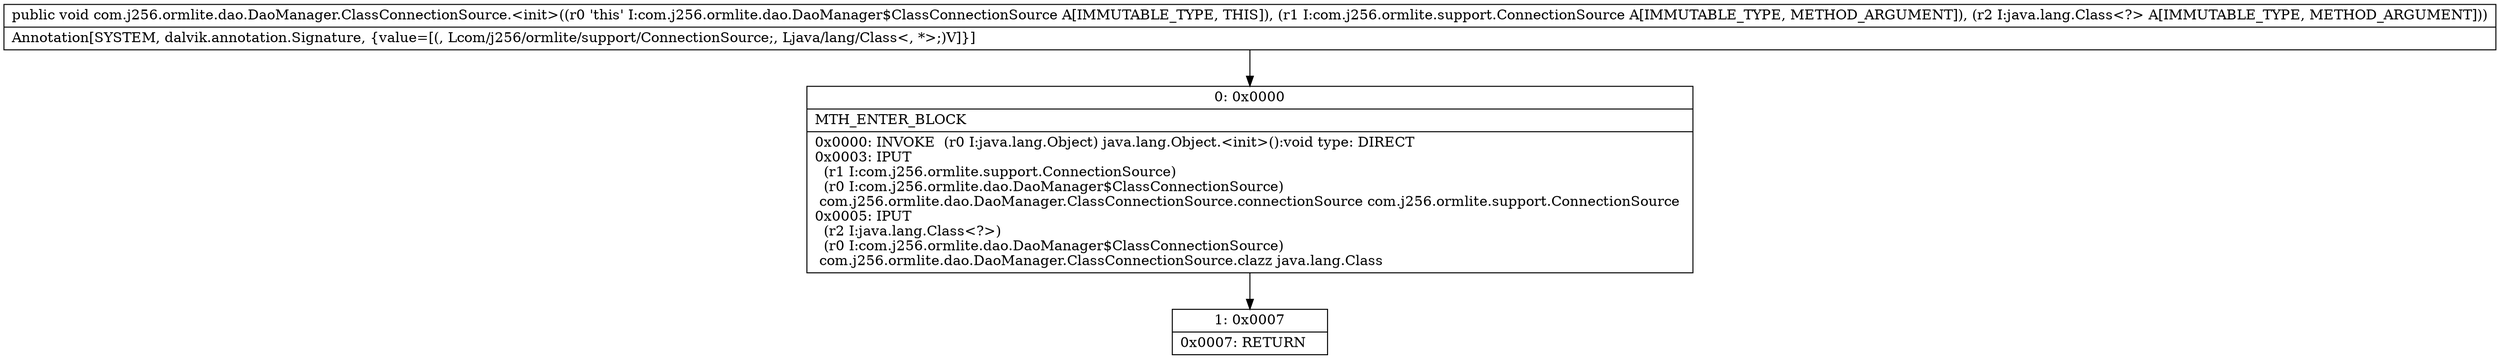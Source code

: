 digraph "CFG forcom.j256.ormlite.dao.DaoManager.ClassConnectionSource.\<init\>(Lcom\/j256\/ormlite\/support\/ConnectionSource;Ljava\/lang\/Class;)V" {
Node_0 [shape=record,label="{0\:\ 0x0000|MTH_ENTER_BLOCK\l|0x0000: INVOKE  (r0 I:java.lang.Object) java.lang.Object.\<init\>():void type: DIRECT \l0x0003: IPUT  \l  (r1 I:com.j256.ormlite.support.ConnectionSource)\l  (r0 I:com.j256.ormlite.dao.DaoManager$ClassConnectionSource)\l com.j256.ormlite.dao.DaoManager.ClassConnectionSource.connectionSource com.j256.ormlite.support.ConnectionSource \l0x0005: IPUT  \l  (r2 I:java.lang.Class\<?\>)\l  (r0 I:com.j256.ormlite.dao.DaoManager$ClassConnectionSource)\l com.j256.ormlite.dao.DaoManager.ClassConnectionSource.clazz java.lang.Class \l}"];
Node_1 [shape=record,label="{1\:\ 0x0007|0x0007: RETURN   \l}"];
MethodNode[shape=record,label="{public void com.j256.ormlite.dao.DaoManager.ClassConnectionSource.\<init\>((r0 'this' I:com.j256.ormlite.dao.DaoManager$ClassConnectionSource A[IMMUTABLE_TYPE, THIS]), (r1 I:com.j256.ormlite.support.ConnectionSource A[IMMUTABLE_TYPE, METHOD_ARGUMENT]), (r2 I:java.lang.Class\<?\> A[IMMUTABLE_TYPE, METHOD_ARGUMENT]))  | Annotation[SYSTEM, dalvik.annotation.Signature, \{value=[(, Lcom\/j256\/ormlite\/support\/ConnectionSource;, Ljava\/lang\/Class\<, *\>;)V]\}]\l}"];
MethodNode -> Node_0;
Node_0 -> Node_1;
}

